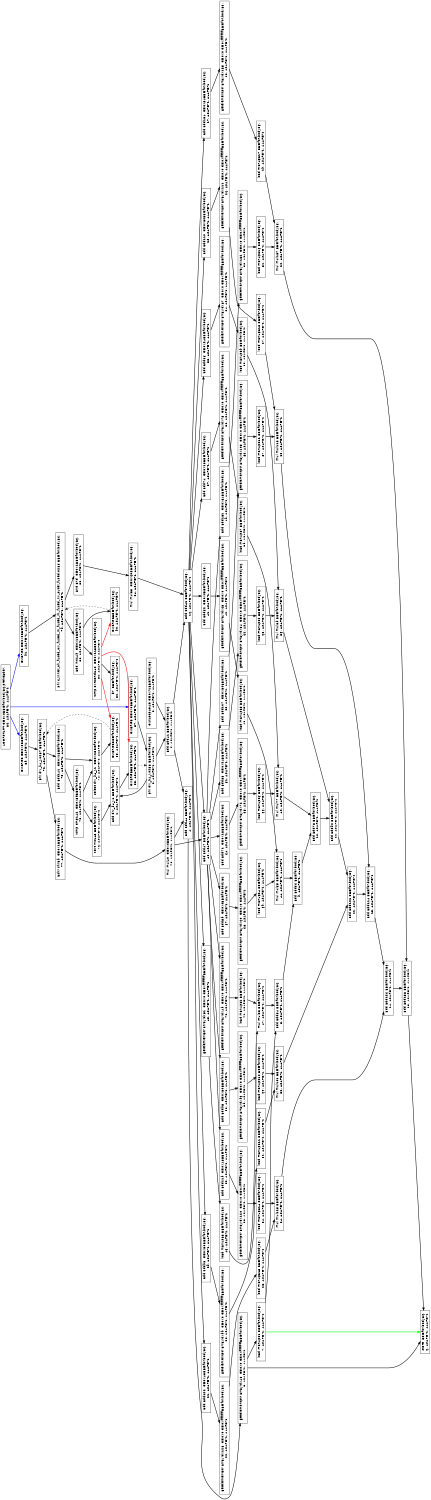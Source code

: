 digraph Region_18 {
	graph [ nslimit = "1000.0",
	orientation = landscape,
		center = true,
	page = "8.5,11",
	compound=true,
	size = "10,7.5" ] ;
"Op_86" [ fontname = "Helvetica" shape = box, label = " LOOPSTART C=0x0BB=for.body36.preheader,
86, ASAP=-1, ALAP=-1"]
"Op_0" [ fontname = "Helvetica" shape = box, label = " phi div_94_i.0238 BB=for.body36,
0, ASAP=-1, ALAP=-1"]
"Op_1" [ fontname = "Helvetica" shape = box, label = " add div_94_i.1 BB=for.body36,
1, ASAP=-1, ALAP=-1"]
"Op_2" [ fontname = "Helvetica" shape = box, label = " add add41 BB=for.body36,
2, ASAP=-1, ALAP=-1"]
"Op_3" [ fontname = "Helvetica" shape = box, label = " OutLoopLOAD C=0x-1BB=for.body36,
3, ASAP=-1, ALAP=-1"]
"Op_4" [ fontname = "Helvetica" shape = box, label = " add add44 BB=for.body36,
4, ASAP=-1, ALAP=-1"]
"Op_5" [ fontname = "Helvetica" shape = box, label = " getelementptr arrayidx48  C=0x0 C=0xffffffffBB=for.body36,
5, ASAP=-1, ALAP=-1"]
"Op_6" [ fontname = "Helvetica" shape = box, label = " store  BB=for.body36,
6, ASAP=-1, ALAP=-1"]
"Op_7" [ fontname = "Helvetica" shape = box, label = " load manupa1 BB=for.body36,
7, ASAP=-1, ALAP=-1"]
"Op_8" [ fontname = "Helvetica" shape = box, label = " add add54 BB=for.body36,
8, ASAP=-1, ALAP=-1"]
"Op_9" [ fontname = "Helvetica" shape = box, label = " add add66 BB=for.body36,
9, ASAP=-1, ALAP=-1"]
"Op_10" [ fontname = "Helvetica" shape = box, label = " add add78 BB=for.body36,
10, ASAP=-1, ALAP=-1"]
"Op_11" [ fontname = "Helvetica" shape = box, label = " add add90 BB=for.body36,
11, ASAP=-1, ALAP=-1"]
"Op_12" [ fontname = "Helvetica" shape = box, label = " add add102 BB=for.body36,
12, ASAP=-1, ALAP=-1"]
"Op_13" [ fontname = "Helvetica" shape = box, label = " add add114 BB=for.body36,
13, ASAP=-1, ALAP=-1"]
"Op_14" [ fontname = "Helvetica" shape = box, label = " add add126 BB=for.body36,
14, ASAP=-1, ALAP=-1"]
"Op_15" [ fontname = "Helvetica" shape = box, label = " add add138 BB=for.body36,
15, ASAP=-1, ALAP=-1"]
"Op_16" [ fontname = "Helvetica" shape = box, label = " add add42 BB=for.body36,
16, ASAP=-1, ALAP=-1"]
"Op_17" [ fontname = "Helvetica" shape = box, label = " add add134  C=0x54BB=for.body36,
17, ASAP=-1, ALAP=-1"]
"Op_18" [ fontname = "Helvetica" shape = box, label = " getelementptr arrayidx135  C=0x0 C=0xffffffffBB=for.body36,
18, ASAP=-1, ALAP=-1"]
"Op_19" [ fontname = "Helvetica" shape = box, label = " load manupa17 BB=for.body36,
19, ASAP=-1, ALAP=-1"]
"Op_20" [ fontname = "Helvetica" shape = box, label = " mul mul137 BB=for.body36,
20, ASAP=-1, ALAP=-1"]
"Op_33" [ fontname = "Helvetica" shape = box, label = " add add86  C=0x24BB=for.body36,
33, ASAP=-1, ALAP=-1"]
"Op_21" [ fontname = "Helvetica" shape = box, label = " add add122  C=0x48BB=for.body36,
21, ASAP=-1, ALAP=-1"]
"Op_22" [ fontname = "Helvetica" shape = box, label = " getelementptr arrayidx123  C=0x0 C=0xffffffffBB=for.body36,
22, ASAP=-1, ALAP=-1"]
"Op_23" [ fontname = "Helvetica" shape = box, label = " load manupa15 BB=for.body36,
23, ASAP=-1, ALAP=-1"]
"Op_24" [ fontname = "Helvetica" shape = box, label = " mul mul125 BB=for.body36,
24, ASAP=-1, ALAP=-1"]
"Op_25" [ fontname = "Helvetica" shape = box, label = " add add110  C=0x3cBB=for.body36,
25, ASAP=-1, ALAP=-1"]
"Op_26" [ fontname = "Helvetica" shape = box, label = " getelementptr arrayidx111  C=0x0 C=0xffffffffBB=for.body36,
26, ASAP=-1, ALAP=-1"]
"Op_27" [ fontname = "Helvetica" shape = box, label = " load manupa13 BB=for.body36,
27, ASAP=-1, ALAP=-1"]
"Op_28" [ fontname = "Helvetica" shape = box, label = " mul mul113 BB=for.body36,
28, ASAP=-1, ALAP=-1"]
"Op_29" [ fontname = "Helvetica" shape = box, label = " add add98  C=0x30BB=for.body36,
29, ASAP=-1, ALAP=-1"]
"Op_30" [ fontname = "Helvetica" shape = box, label = " getelementptr arrayidx99  C=0x0 C=0xffffffffBB=for.body36,
30, ASAP=-1, ALAP=-1"]
"Op_31" [ fontname = "Helvetica" shape = box, label = " load manupa11 BB=for.body36,
31, ASAP=-1, ALAP=-1"]
"Op_32" [ fontname = "Helvetica" shape = box, label = " mul mul101 BB=for.body36,
32, ASAP=-1, ALAP=-1"]
"Op_58" [ fontname = "Helvetica" shape = box, label = " add add95  C=0x30BB=for.body36,
58, ASAP=-1, ALAP=-1"]
"Op_59" [ fontname = "Helvetica" shape = box, label = " getelementptr arrayidx96  C=0x0 C=0xffffffffBB=for.body36,
59, ASAP=-1, ALAP=-1"]
"Op_34" [ fontname = "Helvetica" shape = box, label = " getelementptr arrayidx87  C=0x0 C=0xffffffffBB=for.body36,
34, ASAP=-1, ALAP=-1"]
"Op_35" [ fontname = "Helvetica" shape = box, label = " load manupa9 BB=for.body36,
35, ASAP=-1, ALAP=-1"]
"Op_36" [ fontname = "Helvetica" shape = box, label = " mul mul89 BB=for.body36,
36, ASAP=-1, ALAP=-1"]
"Op_37" [ fontname = "Helvetica" shape = box, label = " add add74  C=0x18BB=for.body36,
37, ASAP=-1, ALAP=-1"]
"Op_38" [ fontname = "Helvetica" shape = box, label = " getelementptr arrayidx75  C=0x0 C=0xffffffffBB=for.body36,
38, ASAP=-1, ALAP=-1"]
"Op_39" [ fontname = "Helvetica" shape = box, label = " load manupa7 BB=for.body36,
39, ASAP=-1, ALAP=-1"]
"Op_40" [ fontname = "Helvetica" shape = box, label = " mul mul77 BB=for.body36,
40, ASAP=-1, ALAP=-1"]
"Op_41" [ fontname = "Helvetica" shape = box, label = " add add62  C=0xcBB=for.body36,
41, ASAP=-1, ALAP=-1"]
"Op_42" [ fontname = "Helvetica" shape = box, label = " getelementptr arrayidx63  C=0x0 C=0xffffffffBB=for.body36,
42, ASAP=-1, ALAP=-1"]
"Op_43" [ fontname = "Helvetica" shape = box, label = " load manupa5 BB=for.body36,
43, ASAP=-1, ALAP=-1"]
"Op_44" [ fontname = "Helvetica" shape = box, label = " mul mul65 BB=for.body36,
44, ASAP=-1, ALAP=-1"]
"Op_45" [ fontname = "Helvetica" shape = box, label = " getelementptr arrayidx51  C=0x0 C=0xffffffffBB=for.body36,
45, ASAP=-1, ALAP=-1"]
"Op_46" [ fontname = "Helvetica" shape = box, label = " load manupa3 BB=for.body36,
46, ASAP=-1, ALAP=-1"]
"Op_47" [ fontname = "Helvetica" shape = box, label = " mul mul53 BB=for.body36,
47, ASAP=-1, ALAP=-1"]
"Op_48" [ fontname = "Helvetica" shape = box, label = " add add47 BB=for.body36,
48, ASAP=-1, ALAP=-1"]
"Op_49" [ fontname = "Helvetica" shape = box, label = " add add131  C=0x54BB=for.body36,
49, ASAP=-1, ALAP=-1"]
"Op_50" [ fontname = "Helvetica" shape = box, label = " getelementptr arrayidx132  C=0x0 C=0xffffffffBB=for.body36,
50, ASAP=-1, ALAP=-1"]
"Op_51" [ fontname = "Helvetica" shape = box, label = " load manupa16 BB=for.body36,
51, ASAP=-1, ALAP=-1"]
"Op_52" [ fontname = "Helvetica" shape = box, label = " add add119  C=0x48BB=for.body36,
52, ASAP=-1, ALAP=-1"]
"Op_53" [ fontname = "Helvetica" shape = box, label = " getelementptr arrayidx120  C=0x0 C=0xffffffffBB=for.body36,
53, ASAP=-1, ALAP=-1"]
"Op_54" [ fontname = "Helvetica" shape = box, label = " load manupa14 BB=for.body36,
54, ASAP=-1, ALAP=-1"]
"Op_55" [ fontname = "Helvetica" shape = box, label = " add add107  C=0x3cBB=for.body36,
55, ASAP=-1, ALAP=-1"]
"Op_56" [ fontname = "Helvetica" shape = box, label = " getelementptr arrayidx108  C=0x0 C=0xffffffffBB=for.body36,
56, ASAP=-1, ALAP=-1"]
"Op_57" [ fontname = "Helvetica" shape = box, label = " load manupa12 BB=for.body36,
57, ASAP=-1, ALAP=-1"]
"Op_60" [ fontname = "Helvetica" shape = box, label = " load manupa10 BB=for.body36,
60, ASAP=-1, ALAP=-1"]
"Op_61" [ fontname = "Helvetica" shape = box, label = " add add83  C=0x24BB=for.body36,
61, ASAP=-1, ALAP=-1"]
"Op_62" [ fontname = "Helvetica" shape = box, label = " getelementptr arrayidx84  C=0x0 C=0xffffffffBB=for.body36,
62, ASAP=-1, ALAP=-1"]
"Op_63" [ fontname = "Helvetica" shape = box, label = " load manupa8 BB=for.body36,
63, ASAP=-1, ALAP=-1"]
"Op_64" [ fontname = "Helvetica" shape = box, label = " add add71  C=0x18BB=for.body36,
64, ASAP=-1, ALAP=-1"]
"Op_65" [ fontname = "Helvetica" shape = box, label = " getelementptr arrayidx72  C=0x0 C=0xffffffffBB=for.body36,
65, ASAP=-1, ALAP=-1"]
"Op_66" [ fontname = "Helvetica" shape = box, label = " load manupa6 BB=for.body36,
66, ASAP=-1, ALAP=-1"]
"Op_67" [ fontname = "Helvetica" shape = box, label = " add add59  C=0xcBB=for.body36,
67, ASAP=-1, ALAP=-1"]
"Op_68" [ fontname = "Helvetica" shape = box, label = " getelementptr arrayidx60  C=0x0 C=0xffffffffBB=for.body36,
68, ASAP=-1, ALAP=-1"]
"Op_69" [ fontname = "Helvetica" shape = box, label = " load manupa4 BB=for.body36,
69, ASAP=-1, ALAP=-1"]
"Op_70" [ fontname = "Helvetica" shape = box, label = " getelementptr arrayidx49  C=0x0 C=0xffffffffBB=for.body36,
70, ASAP=-1, ALAP=-1"]
"Op_71" [ fontname = "Helvetica" shape = box, label = " load manupa2 BB=for.body36,
71, ASAP=-1, ALAP=-1"]
"Op_72" [ fontname = "Helvetica" shape = box, label = " phi div_94_j.0237 BB=for.body36,
72, ASAP=-1, ALAP=-1"]
"Op_73" [ fontname = "Helvetica" shape = box, label = " add add141  C=0x1BB=for.body36,
73, ASAP=-1, ALAP=-1"]
"Op_74" [ fontname = "Helvetica" shape = box, label = " select div_94_j.1  C=0x0BB=for.body36,
74, ASAP=-1, ALAP=-1"]
"Op_75" [ fontname = "Helvetica" shape = box, label = " icmp cmp142  C=0x5eBB=for.body36,
75, ASAP=-1, ALAP=-1"]
"Op_76" [ fontname = "Helvetica" shape = box, label = " zext inc145 BB=for.body36,
76, ASAP=-1, ALAP=-1"]
"Op_77" [ fontname = "Helvetica" shape = box, label = " ashr shr39  C=0x1BB=for.body36,
77, ASAP=-1, ALAP=-1"]
"Op_78" [ fontname = "Helvetica" shape = box, label = " mul mul40  C=0xcBB=for.body36,
78, ASAP=-1, ALAP=-1"]
"Op_79" [ fontname = "Helvetica" shape = box, label = " phi c_inner_oh_fused_ow_fused_m_fused_rh_fused_rw_outer_fused.0236 BB=for.body36,
79, ASAP=-1, ALAP=-1"]
"Op_80" [ fontname = "Helvetica" shape = box, label = " add inc149  C=0x1BB=for.body36,
80, ASAP=-1, ALAP=-1"]
"Op_81" [ fontname = "Helvetica" shape = box, label = " icmp exitcond240  C=0x11aBB=for.body36,
81, ASAP=-1, ALAP=-1"]
"Op_82" [ fontname = "Helvetica" shape = box, label = " br  BB=for.body36,
82, ASAP=-1, ALAP=-1"]
"Op_83" [ fontname = "Helvetica" shape = box, label = " and and  C=0x1BB=for.body36,
83, ASAP=-1, ALAP=-1"]
"Op_84" [ fontname = "Helvetica" shape = box, label = " mul mul38  C=0x60BB=for.body36,
84, ASAP=-1, ALAP=-1"]
"Op_89" [ fontname = "Helvetica" shape = box, label = " CMERGE C=0x0BB=for.body36,
89, ASAP=-1, ALAP=-1"]
"Op_90" [ fontname = "Helvetica" shape = box, label = " CMERGEBB=for.body36,
90, ASAP=-1, ALAP=-1"]
"Op_91" [ fontname = "Helvetica" shape = box, label = " CMERGE C=0x0BB=for.body36,
91, ASAP=-1, ALAP=-1"]
"Op_85" [ fontname = "Helvetica" shape = box, label = " CMERGEBB=for.body36,
85, ASAP=-1, ALAP=-1"]
"Op_87" [ fontname = "Helvetica" shape = box, label = " CMERGE C=0x0BB=for.body36,
87, ASAP=-1, ALAP=-1"]
"Op_88" [ fontname = "Helvetica" shape = box, label = " CMERGEBB=for.body36,
88, ASAP=-1, ALAP=-1"]
"Op_0" -> "Op_1" [style = bold, color = black];
"Op_0" -> "Op_2" [style = bold, color = black];
"Op_1" -> "Op_85" [style = bold, color = black];
"Op_2" -> "Op_4" [style = bold, color = black];
"Op_2" -> "Op_16" [style = bold, color = black];
"Op_3" -> "Op_2" [style = bold, color = black];
"Op_4" -> "Op_5" [style = bold, color = black];
"Op_5" -> "Op_6" [style = bold, color = black];
"Op_5" -> "Op_7" [style = bold, color = black];
"Op_7" -> "Op_8" [style = bold, color = black];
"Op_7" -> "Op_6"[style = bold, color = green];
"Op_8" -> "Op_9" [style = bold, color = black];
"Op_9" -> "Op_10" [style = bold, color = black];
"Op_10" -> "Op_11" [style = bold, color = black];
"Op_11" -> "Op_12" [style = bold, color = black];
"Op_12" -> "Op_13" [style = bold, color = black];
"Op_13" -> "Op_14" [style = bold, color = black];
"Op_14" -> "Op_15" [style = bold, color = black];
"Op_15" -> "Op_6" [style = bold, color = black];
"Op_16" -> "Op_17" [style = bold, color = black];
"Op_16" -> "Op_21" [style = bold, color = black];
"Op_16" -> "Op_25" [style = bold, color = black];
"Op_16" -> "Op_29" [style = bold, color = black];
"Op_16" -> "Op_33" [style = bold, color = black];
"Op_16" -> "Op_37" [style = bold, color = black];
"Op_16" -> "Op_41" [style = bold, color = black];
"Op_16" -> "Op_45" [style = bold, color = black];
"Op_16" -> "Op_48" [style = bold, color = black];
"Op_17" -> "Op_18" [style = bold, color = black];
"Op_18" -> "Op_19" [style = bold, color = black];
"Op_19" -> "Op_20" [style = bold, color = black];
"Op_20" -> "Op_15" [style = bold, color = black];
"Op_21" -> "Op_22" [style = bold, color = black];
"Op_22" -> "Op_23" [style = bold, color = black];
"Op_23" -> "Op_24" [style = bold, color = black];
"Op_24" -> "Op_14" [style = bold, color = black];
"Op_25" -> "Op_26" [style = bold, color = black];
"Op_26" -> "Op_27" [style = bold, color = black];
"Op_27" -> "Op_28" [style = bold, color = black];
"Op_28" -> "Op_13" [style = bold, color = black];
"Op_29" -> "Op_30" [style = bold, color = black];
"Op_30" -> "Op_31" [style = bold, color = black];
"Op_31" -> "Op_32" [style = bold, color = black];
"Op_32" -> "Op_12" [style = bold, color = black];
"Op_33" -> "Op_34" [style = bold, color = black];
"Op_34" -> "Op_35" [style = bold, color = black];
"Op_35" -> "Op_36" [style = bold, color = black];
"Op_36" -> "Op_11" [style = bold, color = black];
"Op_37" -> "Op_38" [style = bold, color = black];
"Op_38" -> "Op_39" [style = bold, color = black];
"Op_39" -> "Op_40" [style = bold, color = black];
"Op_40" -> "Op_10" [style = bold, color = black];
"Op_41" -> "Op_42" [style = bold, color = black];
"Op_42" -> "Op_43" [style = bold, color = black];
"Op_43" -> "Op_44" [style = bold, color = black];
"Op_44" -> "Op_9" [style = bold, color = black];
"Op_45" -> "Op_46" [style = bold, color = black];
"Op_46" -> "Op_47" [style = bold, color = black];
"Op_47" -> "Op_8" [style = bold, color = black];
"Op_48" -> "Op_49" [style = bold, color = black];
"Op_48" -> "Op_52" [style = bold, color = black];
"Op_48" -> "Op_55" [style = bold, color = black];
"Op_48" -> "Op_58" [style = bold, color = black];
"Op_48" -> "Op_61" [style = bold, color = black];
"Op_48" -> "Op_64" [style = bold, color = black];
"Op_48" -> "Op_67" [style = bold, color = black];
"Op_48" -> "Op_70" [style = bold, color = black];
"Op_49" -> "Op_50" [style = bold, color = black];
"Op_50" -> "Op_51" [style = bold, color = black];
"Op_51" -> "Op_20" [style = bold, color = black];
"Op_52" -> "Op_53" [style = bold, color = black];
"Op_53" -> "Op_54" [style = bold, color = black];
"Op_54" -> "Op_24" [style = bold, color = black];
"Op_55" -> "Op_56" [style = bold, color = black];
"Op_56" -> "Op_57" [style = bold, color = black];
"Op_57" -> "Op_28" [style = bold, color = black];
"Op_58" -> "Op_59" [style = bold, color = black];
"Op_59" -> "Op_60" [style = bold, color = black];
"Op_60" -> "Op_32" [style = bold, color = black];
"Op_61" -> "Op_62" [style = bold, color = black];
"Op_62" -> "Op_63" [style = bold, color = black];
"Op_63" -> "Op_36" [style = bold, color = black];
"Op_64" -> "Op_65" [style = bold, color = black];
"Op_65" -> "Op_66" [style = bold, color = black];
"Op_66" -> "Op_40" [style = bold, color = black];
"Op_67" -> "Op_68" [style = bold, color = black];
"Op_68" -> "Op_69" [style = bold, color = black];
"Op_69" -> "Op_44" [style = bold, color = black];
"Op_70" -> "Op_71" [style = bold, color = black];
"Op_71" -> "Op_47" [style = bold, color = black];
"Op_72" -> "Op_73" [style = bold, color = black];
"Op_72" -> "Op_77" [style = bold, color = black];
"Op_73" -> "Op_74" [style = bold, color = black];
"Op_73" -> "Op_75" [style = bold, color = black];
"Op_74" -> "Op_88" [style = bold, color = black];
"Op_75" -> "Op_76" [style = bold, color = black];
"Op_75" -> "Op_74" [style = bold, color = black];
"Op_76" -> "Op_1" [style = bold, color = black];
"Op_77" -> "Op_78" [style = bold, color = black];
"Op_78" -> "Op_48" [style = bold, color = black];
"Op_78" -> "Op_4" [style = bold, color = black];
"Op_79" -> "Op_80" [style = bold, color = black];
"Op_79" -> "Op_83" [style = bold, color = black];
"Op_80" -> "Op_81" [style = bold, color = black];
"Op_80" -> "Op_90" [style = bold, color = black];
"Op_81" -> "Op_82" [style = bold, color = black];
"Op_81" -> "Op_85" [style = bold, color = red];
"Op_81" -> "Op_88" [style = bold, color = red];
"Op_81" -> "Op_90" [style = bold, color = red];
"Op_83" -> "Op_84" [style = bold, color = black];
"Op_84" -> "Op_16" [style = bold, color = black];
"Op_85" -> "Op_0" [style = dashed, color = black];
"Op_86" -> "Op_87" [style = bold, color = blue];
"Op_86" -> "Op_89" [style = bold, color = blue];
"Op_86" -> "Op_91" [style = bold, color = blue];
"Op_87" -> "Op_0" [style = bold, color = black];
"Op_88" -> "Op_72" [style = dashed, color = black];
"Op_89" -> "Op_72" [style = bold, color = black];
"Op_90" -> "Op_79" [style = dashed, color = black];
"Op_91" -> "Op_79" [style = bold, color = black];
}
